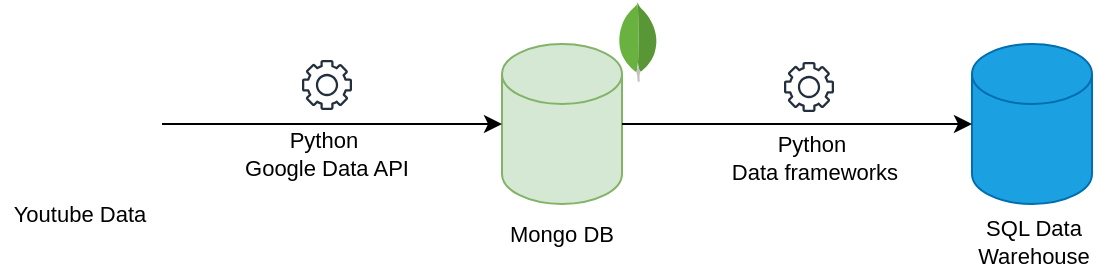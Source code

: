 <mxfile version="22.1.0" type="device">
  <diagram name="Page-1" id="rrJAhbEutDOHijjqDd0q">
    <mxGraphModel dx="1386" dy="785" grid="1" gridSize="10" guides="1" tooltips="1" connect="1" arrows="1" fold="1" page="1" pageScale="1" pageWidth="850" pageHeight="1100" math="0" shadow="0">
      <root>
        <mxCell id="0" />
        <mxCell id="1" parent="0" />
        <mxCell id="w66H_knbpRczrMBNbwaX-2" value="" style="shape=image;html=1;verticalAlign=top;verticalLabelPosition=bottom;labelBackgroundColor=#ffffff;imageAspect=0;aspect=fixed;image=https://cdn2.iconfinder.com/data/icons/social-media-2285/512/1_Youtube_colored_svg-128.png" vertex="1" parent="1">
          <mxGeometry x="120" y="146" width="80" height="80" as="geometry" />
        </mxCell>
        <mxCell id="w66H_knbpRczrMBNbwaX-3" value="Youtube Data" style="text;html=1;strokeColor=none;fillColor=none;align=center;verticalAlign=middle;whiteSpace=wrap;rounded=0;fontSize=11;" vertex="1" parent="1">
          <mxGeometry x="119" y="216" width="80" height="30" as="geometry" />
        </mxCell>
        <mxCell id="w66H_knbpRczrMBNbwaX-5" value="" style="dashed=0;outlineConnect=0;html=1;align=center;labelPosition=center;verticalLabelPosition=bottom;verticalAlign=top;shape=mxgraph.weblogos.mongodb" vertex="1" parent="1">
          <mxGeometry x="428" y="125" width="20" height="40" as="geometry" />
        </mxCell>
        <mxCell id="w66H_knbpRczrMBNbwaX-7" value="" style="shape=cylinder3;whiteSpace=wrap;html=1;boundedLbl=1;backgroundOutline=1;size=15;fillColor=#d5e8d4;strokeColor=#82b366;" vertex="1" parent="1">
          <mxGeometry x="370" y="146" width="60" height="80" as="geometry" />
        </mxCell>
        <mxCell id="w66H_knbpRczrMBNbwaX-8" value="Mongo DB" style="text;html=1;strokeColor=none;fillColor=none;align=center;verticalAlign=middle;whiteSpace=wrap;rounded=0;fontSize=11;" vertex="1" parent="1">
          <mxGeometry x="360" y="226" width="80" height="30" as="geometry" />
        </mxCell>
        <mxCell id="w66H_knbpRczrMBNbwaX-9" value="" style="shape=cylinder3;whiteSpace=wrap;html=1;boundedLbl=1;backgroundOutline=1;size=15;fillColor=#1ba1e2;fontColor=#ffffff;strokeColor=#006EAF;" vertex="1" parent="1">
          <mxGeometry x="605" y="146" width="60" height="80" as="geometry" />
        </mxCell>
        <mxCell id="w66H_knbpRczrMBNbwaX-10" value="&lt;font style=&quot;font-size: 11px;&quot;&gt;SQL Data Warehouse&lt;/font&gt;" style="text;html=1;strokeColor=none;fillColor=none;align=center;verticalAlign=middle;whiteSpace=wrap;rounded=0;fontSize=11;" vertex="1" parent="1">
          <mxGeometry x="596" y="230" width="80" height="30" as="geometry" />
        </mxCell>
        <mxCell id="w66H_knbpRczrMBNbwaX-11" value="" style="endArrow=classic;html=1;rounded=0;exitX=1;exitY=0.5;exitDx=0;exitDy=0;entryX=0;entryY=0.5;entryDx=0;entryDy=0;entryPerimeter=0;" edge="1" parent="1" source="w66H_knbpRczrMBNbwaX-2" target="w66H_knbpRczrMBNbwaX-7">
          <mxGeometry width="50" height="50" relative="1" as="geometry">
            <mxPoint x="400" y="430" as="sourcePoint" />
            <mxPoint x="450" y="380" as="targetPoint" />
          </mxGeometry>
        </mxCell>
        <mxCell id="w66H_knbpRczrMBNbwaX-12" value="" style="endArrow=classic;html=1;rounded=0;exitX=1;exitY=0.5;exitDx=0;exitDy=0;exitPerimeter=0;entryX=0;entryY=0.5;entryDx=0;entryDy=0;entryPerimeter=0;" edge="1" parent="1" source="w66H_knbpRczrMBNbwaX-7" target="w66H_knbpRczrMBNbwaX-9">
          <mxGeometry width="50" height="50" relative="1" as="geometry">
            <mxPoint x="540" y="220" as="sourcePoint" />
            <mxPoint x="450" y="380" as="targetPoint" />
          </mxGeometry>
        </mxCell>
        <mxCell id="w66H_knbpRczrMBNbwaX-13" value="" style="sketch=0;outlineConnect=0;fontColor=#232F3E;gradientColor=none;fillColor=#232F3D;strokeColor=none;dashed=0;verticalLabelPosition=bottom;verticalAlign=top;align=center;html=1;fontSize=12;fontStyle=0;aspect=fixed;pointerEvents=1;shape=mxgraph.aws4.gear;" vertex="1" parent="1">
          <mxGeometry x="270" y="154" width="25" height="25" as="geometry" />
        </mxCell>
        <mxCell id="w66H_knbpRczrMBNbwaX-14" value="" style="sketch=0;outlineConnect=0;fontColor=#232F3E;gradientColor=none;fillColor=#232F3D;strokeColor=none;dashed=0;verticalLabelPosition=bottom;verticalAlign=top;align=center;html=1;fontSize=12;fontStyle=0;aspect=fixed;pointerEvents=1;shape=mxgraph.aws4.gear;" vertex="1" parent="1">
          <mxGeometry x="511" y="155" width="25" height="25" as="geometry" />
        </mxCell>
        <mxCell id="w66H_knbpRczrMBNbwaX-15" value="&lt;font style=&quot;font-size: 11px;&quot;&gt;Python&amp;nbsp;&lt;br style=&quot;font-size: 11px;&quot;&gt;Google Data API&lt;/font&gt;" style="text;html=1;strokeColor=none;fillColor=none;align=center;verticalAlign=middle;whiteSpace=wrap;rounded=0;fontSize=11;" vertex="1" parent="1">
          <mxGeometry x="236" y="186" width="92.5" height="30" as="geometry" />
        </mxCell>
        <mxCell id="w66H_knbpRczrMBNbwaX-16" value="&lt;font style=&quot;font-size: 11px;&quot;&gt;Python&amp;nbsp;&lt;br style=&quot;font-size: 11px;&quot;&gt;Data frameworks&lt;/font&gt;" style="text;html=1;strokeColor=none;fillColor=none;align=center;verticalAlign=middle;whiteSpace=wrap;rounded=0;fontSize=11;" vertex="1" parent="1">
          <mxGeometry x="480" y="188" width="92.5" height="30" as="geometry" />
        </mxCell>
      </root>
    </mxGraphModel>
  </diagram>
</mxfile>
